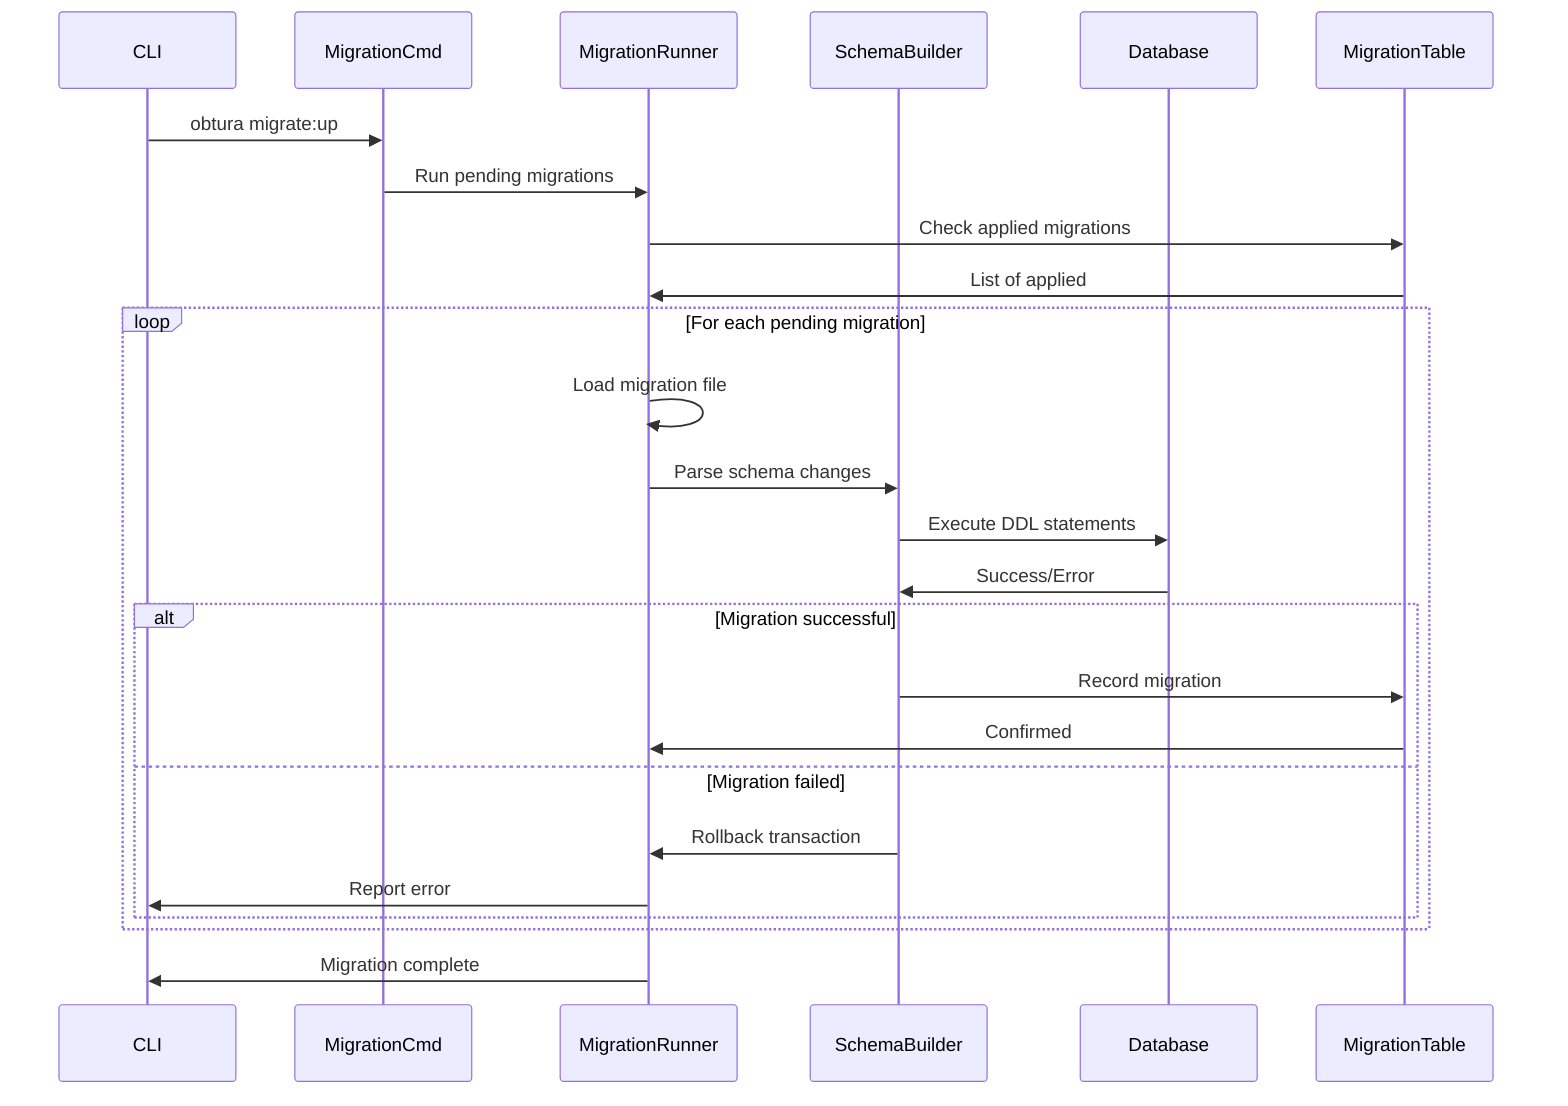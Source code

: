 sequenceDiagram
    participant CLI
    participant MigrationCmd
    participant MigrationRunner
    participant SchemaBuilder
    participant Database
    participant MigrationTable

    CLI->>MigrationCmd: obtura migrate:up
    MigrationCmd->>MigrationRunner: Run pending migrations
    MigrationRunner->>MigrationTable: Check applied migrations
    MigrationTable->>MigrationRunner: List of applied
    
    loop For each pending migration
        MigrationRunner->>MigrationRunner: Load migration file
        MigrationRunner->>SchemaBuilder: Parse schema changes
        SchemaBuilder->>Database: Execute DDL statements
        Database->>SchemaBuilder: Success/Error
        
        alt Migration successful
            SchemaBuilder->>MigrationTable: Record migration
            MigrationTable->>MigrationRunner: Confirmed
        else Migration failed
            SchemaBuilder->>MigrationRunner: Rollback transaction
            MigrationRunner->>CLI: Report error
        end
    end
    
    MigrationRunner->>CLI: Migration complete